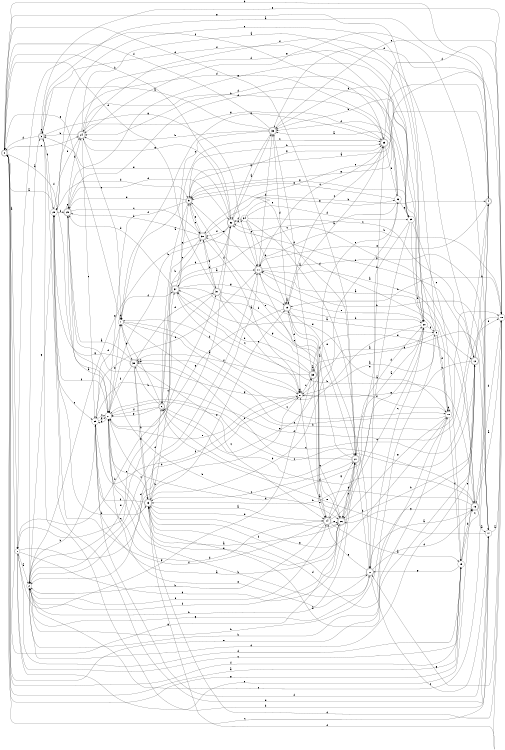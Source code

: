digraph n32_1 {
__start0 [label="" shape="none"];

rankdir=LR;
size="8,5";

s0 [style="rounded,filled", color="black", fillcolor="white" shape="doublecircle", label="0"];
s1 [style="filled", color="black", fillcolor="white" shape="circle", label="1"];
s2 [style="filled", color="black", fillcolor="white" shape="circle", label="2"];
s3 [style="rounded,filled", color="black", fillcolor="white" shape="doublecircle", label="3"];
s4 [style="rounded,filled", color="black", fillcolor="white" shape="doublecircle", label="4"];
s5 [style="rounded,filled", color="black", fillcolor="white" shape="doublecircle", label="5"];
s6 [style="rounded,filled", color="black", fillcolor="white" shape="doublecircle", label="6"];
s7 [style="filled", color="black", fillcolor="white" shape="circle", label="7"];
s8 [style="filled", color="black", fillcolor="white" shape="circle", label="8"];
s9 [style="filled", color="black", fillcolor="white" shape="circle", label="9"];
s10 [style="filled", color="black", fillcolor="white" shape="circle", label="10"];
s11 [style="rounded,filled", color="black", fillcolor="white" shape="doublecircle", label="11"];
s12 [style="rounded,filled", color="black", fillcolor="white" shape="doublecircle", label="12"];
s13 [style="rounded,filled", color="black", fillcolor="white" shape="doublecircle", label="13"];
s14 [style="rounded,filled", color="black", fillcolor="white" shape="doublecircle", label="14"];
s15 [style="filled", color="black", fillcolor="white" shape="circle", label="15"];
s16 [style="rounded,filled", color="black", fillcolor="white" shape="doublecircle", label="16"];
s17 [style="filled", color="black", fillcolor="white" shape="circle", label="17"];
s18 [style="filled", color="black", fillcolor="white" shape="circle", label="18"];
s19 [style="rounded,filled", color="black", fillcolor="white" shape="doublecircle", label="19"];
s20 [style="filled", color="black", fillcolor="white" shape="circle", label="20"];
s21 [style="rounded,filled", color="black", fillcolor="white" shape="doublecircle", label="21"];
s22 [style="rounded,filled", color="black", fillcolor="white" shape="doublecircle", label="22"];
s23 [style="rounded,filled", color="black", fillcolor="white" shape="doublecircle", label="23"];
s24 [style="rounded,filled", color="black", fillcolor="white" shape="doublecircle", label="24"];
s25 [style="filled", color="black", fillcolor="white" shape="circle", label="25"];
s26 [style="rounded,filled", color="black", fillcolor="white" shape="doublecircle", label="26"];
s27 [style="filled", color="black", fillcolor="white" shape="circle", label="27"];
s28 [style="filled", color="black", fillcolor="white" shape="circle", label="28"];
s29 [style="rounded,filled", color="black", fillcolor="white" shape="doublecircle", label="29"];
s30 [style="rounded,filled", color="black", fillcolor="white" shape="doublecircle", label="30"];
s31 [style="rounded,filled", color="black", fillcolor="white" shape="doublecircle", label="31"];
s32 [style="rounded,filled", color="black", fillcolor="white" shape="doublecircle", label="32"];
s33 [style="rounded,filled", color="black", fillcolor="white" shape="doublecircle", label="33"];
s34 [style="filled", color="black", fillcolor="white" shape="circle", label="34"];
s35 [style="filled", color="black", fillcolor="white" shape="circle", label="35"];
s36 [style="filled", color="black", fillcolor="white" shape="circle", label="36"];
s37 [style="rounded,filled", color="black", fillcolor="white" shape="doublecircle", label="37"];
s38 [style="rounded,filled", color="black", fillcolor="white" shape="doublecircle", label="38"];
s39 [style="rounded,filled", color="black", fillcolor="white" shape="doublecircle", label="39"];
s0 -> s1 [label="a"];
s0 -> s32 [label="b"];
s0 -> s24 [label="c"];
s0 -> s21 [label="d"];
s0 -> s10 [label="e"];
s0 -> s27 [label="f"];
s0 -> s15 [label="g"];
s1 -> s2 [label="a"];
s1 -> s8 [label="b"];
s1 -> s15 [label="c"];
s1 -> s21 [label="d"];
s1 -> s16 [label="e"];
s1 -> s23 [label="f"];
s1 -> s39 [label="g"];
s2 -> s3 [label="a"];
s2 -> s21 [label="b"];
s2 -> s11 [label="c"];
s2 -> s12 [label="d"];
s2 -> s31 [label="e"];
s2 -> s14 [label="f"];
s2 -> s22 [label="g"];
s3 -> s4 [label="a"];
s3 -> s17 [label="b"];
s3 -> s3 [label="c"];
s3 -> s0 [label="d"];
s3 -> s18 [label="e"];
s3 -> s28 [label="f"];
s3 -> s11 [label="g"];
s4 -> s5 [label="a"];
s4 -> s0 [label="b"];
s4 -> s2 [label="c"];
s4 -> s33 [label="d"];
s4 -> s11 [label="e"];
s4 -> s25 [label="f"];
s4 -> s5 [label="g"];
s5 -> s6 [label="a"];
s5 -> s23 [label="b"];
s5 -> s30 [label="c"];
s5 -> s29 [label="d"];
s5 -> s26 [label="e"];
s5 -> s27 [label="f"];
s5 -> s23 [label="g"];
s6 -> s7 [label="a"];
s6 -> s38 [label="b"];
s6 -> s37 [label="c"];
s6 -> s32 [label="d"];
s6 -> s36 [label="e"];
s6 -> s27 [label="f"];
s6 -> s27 [label="g"];
s7 -> s8 [label="a"];
s7 -> s18 [label="b"];
s7 -> s10 [label="c"];
s7 -> s7 [label="d"];
s7 -> s0 [label="e"];
s7 -> s37 [label="f"];
s7 -> s38 [label="g"];
s8 -> s9 [label="a"];
s8 -> s7 [label="b"];
s8 -> s39 [label="c"];
s8 -> s2 [label="d"];
s8 -> s27 [label="e"];
s8 -> s10 [label="f"];
s8 -> s8 [label="g"];
s9 -> s8 [label="a"];
s9 -> s2 [label="b"];
s9 -> s10 [label="c"];
s9 -> s30 [label="d"];
s9 -> s28 [label="e"];
s9 -> s10 [label="f"];
s9 -> s0 [label="g"];
s10 -> s11 [label="a"];
s10 -> s2 [label="b"];
s10 -> s38 [label="c"];
s10 -> s10 [label="d"];
s10 -> s37 [label="e"];
s10 -> s15 [label="f"];
s10 -> s26 [label="g"];
s11 -> s12 [label="a"];
s11 -> s18 [label="b"];
s11 -> s14 [label="c"];
s11 -> s2 [label="d"];
s11 -> s5 [label="e"];
s11 -> s33 [label="f"];
s11 -> s17 [label="g"];
s12 -> s13 [label="a"];
s12 -> s4 [label="b"];
s12 -> s6 [label="c"];
s12 -> s13 [label="d"];
s12 -> s32 [label="e"];
s12 -> s18 [label="f"];
s12 -> s8 [label="g"];
s13 -> s14 [label="a"];
s13 -> s30 [label="b"];
s13 -> s27 [label="c"];
s13 -> s6 [label="d"];
s13 -> s19 [label="e"];
s13 -> s25 [label="f"];
s13 -> s10 [label="g"];
s14 -> s15 [label="a"];
s14 -> s2 [label="b"];
s14 -> s20 [label="c"];
s14 -> s25 [label="d"];
s14 -> s26 [label="e"];
s14 -> s28 [label="f"];
s14 -> s21 [label="g"];
s15 -> s0 [label="a"];
s15 -> s16 [label="b"];
s15 -> s4 [label="c"];
s15 -> s1 [label="d"];
s15 -> s12 [label="e"];
s15 -> s0 [label="f"];
s15 -> s22 [label="g"];
s16 -> s17 [label="a"];
s16 -> s13 [label="b"];
s16 -> s32 [label="c"];
s16 -> s18 [label="d"];
s16 -> s39 [label="e"];
s16 -> s6 [label="f"];
s16 -> s26 [label="g"];
s17 -> s18 [label="a"];
s17 -> s11 [label="b"];
s17 -> s0 [label="c"];
s17 -> s3 [label="d"];
s17 -> s6 [label="e"];
s17 -> s25 [label="f"];
s17 -> s24 [label="g"];
s18 -> s16 [label="a"];
s18 -> s19 [label="b"];
s18 -> s27 [label="c"];
s18 -> s13 [label="d"];
s18 -> s30 [label="e"];
s18 -> s13 [label="f"];
s18 -> s22 [label="g"];
s19 -> s19 [label="a"];
s19 -> s20 [label="b"];
s19 -> s23 [label="c"];
s19 -> s8 [label="d"];
s19 -> s22 [label="e"];
s19 -> s21 [label="f"];
s19 -> s27 [label="g"];
s20 -> s21 [label="a"];
s20 -> s33 [label="b"];
s20 -> s22 [label="c"];
s20 -> s33 [label="d"];
s20 -> s11 [label="e"];
s20 -> s9 [label="f"];
s20 -> s29 [label="g"];
s21 -> s19 [label="a"];
s21 -> s22 [label="b"];
s21 -> s13 [label="c"];
s21 -> s20 [label="d"];
s21 -> s5 [label="e"];
s21 -> s38 [label="f"];
s21 -> s26 [label="g"];
s22 -> s16 [label="a"];
s22 -> s23 [label="b"];
s22 -> s17 [label="c"];
s22 -> s16 [label="d"];
s22 -> s27 [label="e"];
s22 -> s13 [label="f"];
s22 -> s14 [label="g"];
s23 -> s19 [label="a"];
s23 -> s24 [label="b"];
s23 -> s11 [label="c"];
s23 -> s28 [label="d"];
s23 -> s36 [label="e"];
s23 -> s18 [label="f"];
s23 -> s7 [label="g"];
s24 -> s20 [label="a"];
s24 -> s3 [label="b"];
s24 -> s25 [label="c"];
s24 -> s20 [label="d"];
s24 -> s7 [label="e"];
s24 -> s12 [label="f"];
s24 -> s23 [label="g"];
s25 -> s26 [label="a"];
s25 -> s2 [label="b"];
s25 -> s27 [label="c"];
s25 -> s7 [label="d"];
s25 -> s11 [label="e"];
s25 -> s8 [label="f"];
s25 -> s27 [label="g"];
s26 -> s8 [label="a"];
s26 -> s12 [label="b"];
s26 -> s21 [label="c"];
s26 -> s13 [label="d"];
s26 -> s27 [label="e"];
s26 -> s2 [label="f"];
s26 -> s0 [label="g"];
s27 -> s26 [label="a"];
s27 -> s22 [label="b"];
s27 -> s16 [label="c"];
s27 -> s20 [label="d"];
s27 -> s7 [label="e"];
s27 -> s28 [label="f"];
s27 -> s25 [label="g"];
s28 -> s0 [label="a"];
s28 -> s13 [label="b"];
s28 -> s25 [label="c"];
s28 -> s5 [label="d"];
s28 -> s24 [label="e"];
s28 -> s29 [label="f"];
s28 -> s2 [label="g"];
s29 -> s27 [label="a"];
s29 -> s26 [label="b"];
s29 -> s30 [label="c"];
s29 -> s32 [label="d"];
s29 -> s29 [label="e"];
s29 -> s24 [label="f"];
s29 -> s35 [label="g"];
s30 -> s8 [label="a"];
s30 -> s4 [label="b"];
s30 -> s6 [label="c"];
s30 -> s29 [label="d"];
s30 -> s5 [label="e"];
s30 -> s31 [label="f"];
s30 -> s2 [label="g"];
s31 -> s9 [label="a"];
s31 -> s1 [label="b"];
s31 -> s8 [label="c"];
s31 -> s0 [label="d"];
s31 -> s30 [label="e"];
s31 -> s32 [label="f"];
s31 -> s14 [label="g"];
s32 -> s33 [label="a"];
s32 -> s27 [label="b"];
s32 -> s1 [label="c"];
s32 -> s34 [label="d"];
s32 -> s3 [label="e"];
s32 -> s30 [label="f"];
s32 -> s24 [label="g"];
s33 -> s3 [label="a"];
s33 -> s24 [label="b"];
s33 -> s7 [label="c"];
s33 -> s19 [label="d"];
s33 -> s18 [label="e"];
s33 -> s0 [label="f"];
s33 -> s32 [label="g"];
s34 -> s21 [label="a"];
s34 -> s19 [label="b"];
s34 -> s12 [label="c"];
s34 -> s35 [label="d"];
s34 -> s11 [label="e"];
s34 -> s32 [label="f"];
s34 -> s36 [label="g"];
s35 -> s26 [label="a"];
s35 -> s20 [label="b"];
s35 -> s15 [label="c"];
s35 -> s29 [label="d"];
s35 -> s14 [label="e"];
s35 -> s33 [label="f"];
s35 -> s5 [label="g"];
s36 -> s33 [label="a"];
s36 -> s13 [label="b"];
s36 -> s37 [label="c"];
s36 -> s24 [label="d"];
s36 -> s5 [label="e"];
s36 -> s3 [label="f"];
s36 -> s35 [label="g"];
s37 -> s11 [label="a"];
s37 -> s16 [label="b"];
s37 -> s23 [label="c"];
s37 -> s29 [label="d"];
s37 -> s5 [label="e"];
s37 -> s26 [label="f"];
s37 -> s19 [label="g"];
s38 -> s29 [label="a"];
s38 -> s13 [label="b"];
s38 -> s14 [label="c"];
s38 -> s31 [label="d"];
s38 -> s13 [label="e"];
s38 -> s27 [label="f"];
s38 -> s28 [label="g"];
s39 -> s39 [label="a"];
s39 -> s37 [label="b"];
s39 -> s37 [label="c"];
s39 -> s33 [label="d"];
s39 -> s14 [label="e"];
s39 -> s38 [label="f"];
s39 -> s17 [label="g"];

}